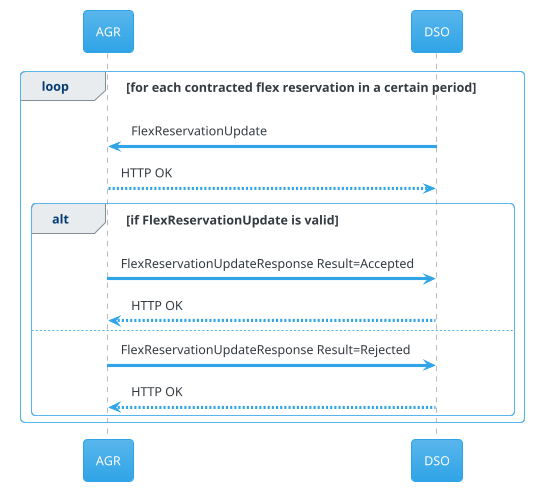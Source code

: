 @startuml
!theme cerulean

participant AGR
participant DSO

loop for each contracted flex reservation in a certain period
    AGR <- DSO: FlexReservationUpdate
    AGR --> DSO: HTTP OK

    alt if FlexReservationUpdate is valid
        AGR -> DSO: FlexReservationUpdateResponse Result=Accepted
        AGR <-- DSO: HTTP OK
    else
        AGR -> DSO: FlexReservationUpdateResponse Result=Rejected
        AGR <-- DSO: HTTP OK
    end
end

@enduml
